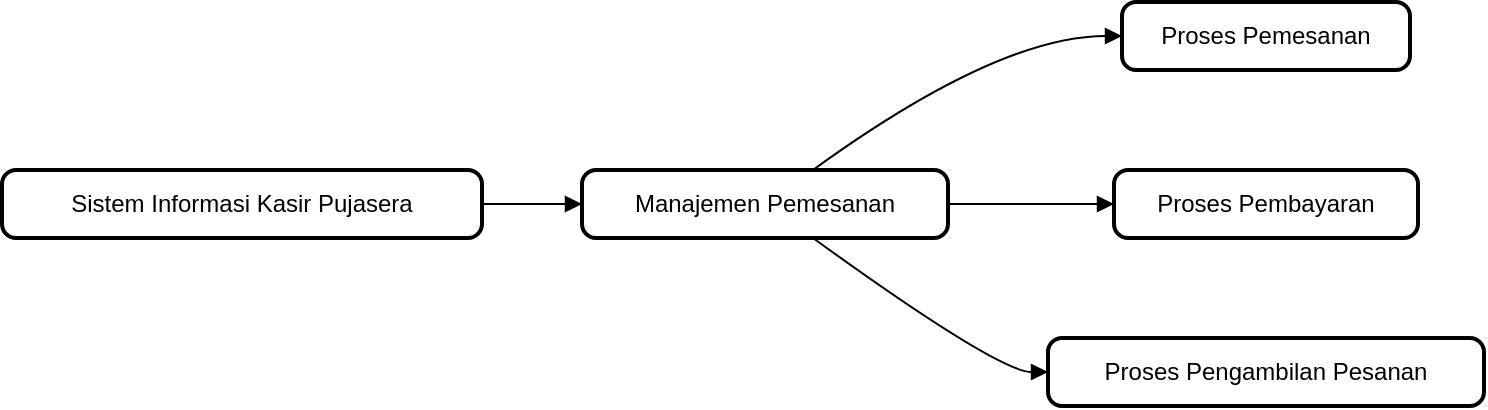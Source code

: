 <mxfile version="24.5.2" type="github">
  <diagram name="Page-1" id="kqsGleUDRCL7-d-fDdRS">
    <mxGraphModel>
      <root>
        <mxCell id="0" />
        <mxCell id="1" parent="0" />
        <mxCell id="2" value="Sistem Informasi Kasir Pujasera" style="rounded=1;absoluteArcSize=1;arcSize=14;whiteSpace=wrap;strokeWidth=2;" vertex="1" parent="1">
          <mxGeometry y="84" width="240" height="34" as="geometry" />
        </mxCell>
        <mxCell id="3" value="Manajemen Pemesanan" style="rounded=1;absoluteArcSize=1;arcSize=14;whiteSpace=wrap;strokeWidth=2;" vertex="1" parent="1">
          <mxGeometry x="290" y="84" width="183" height="34" as="geometry" />
        </mxCell>
        <mxCell id="4" value="Proses Pemesanan" style="rounded=1;absoluteArcSize=1;arcSize=14;whiteSpace=wrap;strokeWidth=2;" vertex="1" parent="1">
          <mxGeometry x="560" width="144" height="34" as="geometry" />
        </mxCell>
        <mxCell id="5" value="Proses Pembayaran" style="rounded=1;absoluteArcSize=1;arcSize=14;whiteSpace=wrap;strokeWidth=2;" vertex="1" parent="1">
          <mxGeometry x="556" y="84" width="152" height="34" as="geometry" />
        </mxCell>
        <mxCell id="6" value="Proses Pengambilan Pesanan" style="rounded=1;absoluteArcSize=1;arcSize=14;whiteSpace=wrap;strokeWidth=2;" vertex="1" parent="1">
          <mxGeometry x="523" y="168" width="218" height="34" as="geometry" />
        </mxCell>
        <mxCell id="7" value="" style="curved=1;startArrow=none;endArrow=block;exitX=1.002;exitY=0.5;entryX=0.002;entryY=0.5;" edge="1" parent="1" source="2" target="3">
          <mxGeometry relative="1" as="geometry">
            <Array as="points" />
          </mxGeometry>
        </mxCell>
        <mxCell id="8" value="" style="curved=1;startArrow=none;endArrow=block;exitX=0.631;exitY=0;entryX=0.001;entryY=0.5;" edge="1" parent="1" source="3" target="4">
          <mxGeometry relative="1" as="geometry">
            <Array as="points">
              <mxPoint x="498" y="17" />
            </Array>
          </mxGeometry>
        </mxCell>
        <mxCell id="9" value="" style="curved=1;startArrow=none;endArrow=block;exitX=1.002;exitY=0.5;entryX=0.003;entryY=0.5;" edge="1" parent="1" source="3" target="5">
          <mxGeometry relative="1" as="geometry">
            <Array as="points" />
          </mxGeometry>
        </mxCell>
        <mxCell id="10" value="" style="curved=1;startArrow=none;endArrow=block;exitX=0.631;exitY=1;entryX=0.002;entryY=0.5;" edge="1" parent="1" source="3" target="6">
          <mxGeometry relative="1" as="geometry">
            <Array as="points">
              <mxPoint x="498" y="185" />
            </Array>
          </mxGeometry>
        </mxCell>
      </root>
    </mxGraphModel>
  </diagram>
</mxfile>
